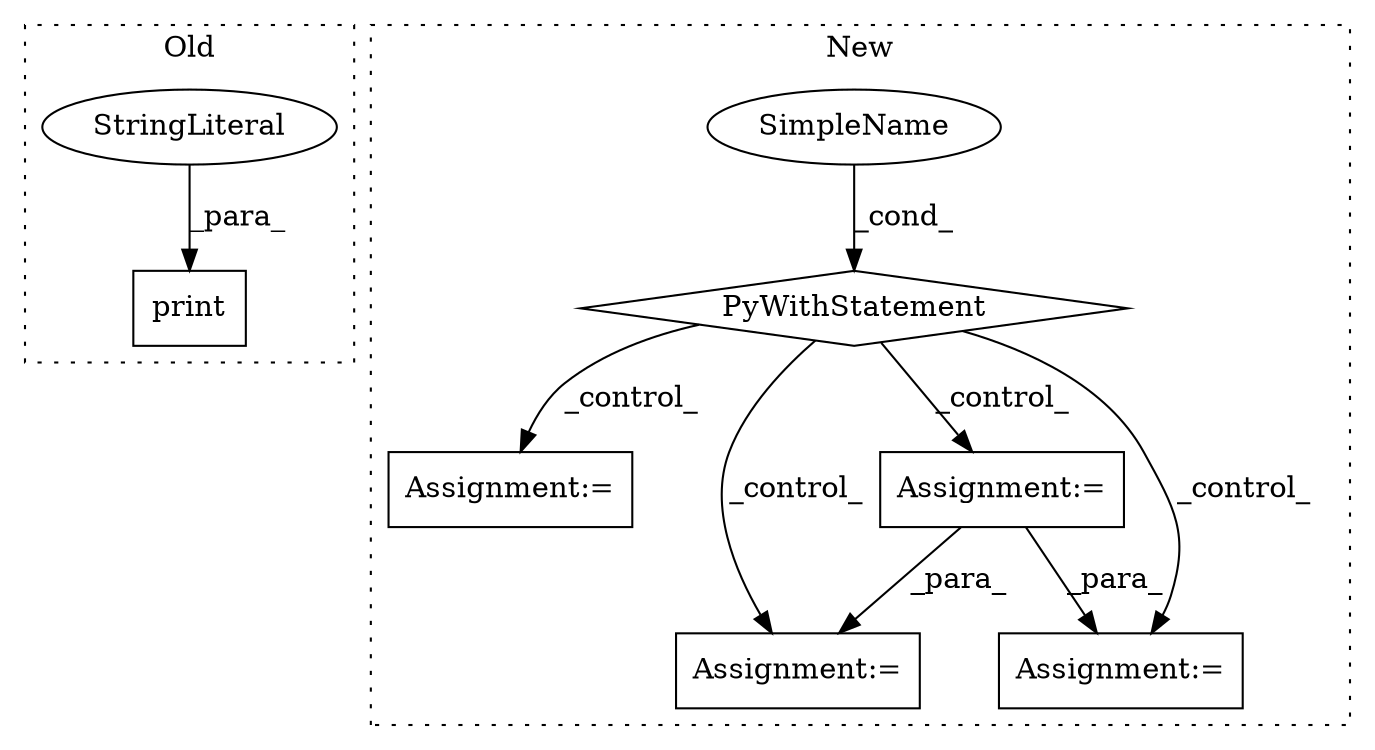 digraph G {
subgraph cluster0 {
1 [label="print" a="32" s="4369,4437" l="6,1" shape="box"];
5 [label="StringLiteral" a="45" s="4375" l="62" shape="ellipse"];
label = "Old";
style="dotted";
}
subgraph cluster1 {
2 [label="PyWithStatement" a="104" s="4052,4104" l="10,2" shape="diamond"];
3 [label="Assignment:=" a="7" s="4118" l="1" shape="box"];
4 [label="SimpleName" a="42" s="" l="" shape="ellipse"];
6 [label="Assignment:=" a="7" s="4188" l="6" shape="box"];
7 [label="Assignment:=" a="7" s="4632" l="1" shape="box"];
8 [label="Assignment:=" a="7" s="4414" l="1" shape="box"];
label = "New";
style="dotted";
}
2 -> 8 [label="_control_"];
2 -> 3 [label="_control_"];
2 -> 6 [label="_control_"];
2 -> 7 [label="_control_"];
4 -> 2 [label="_cond_"];
5 -> 1 [label="_para_"];
6 -> 7 [label="_para_"];
6 -> 8 [label="_para_"];
}